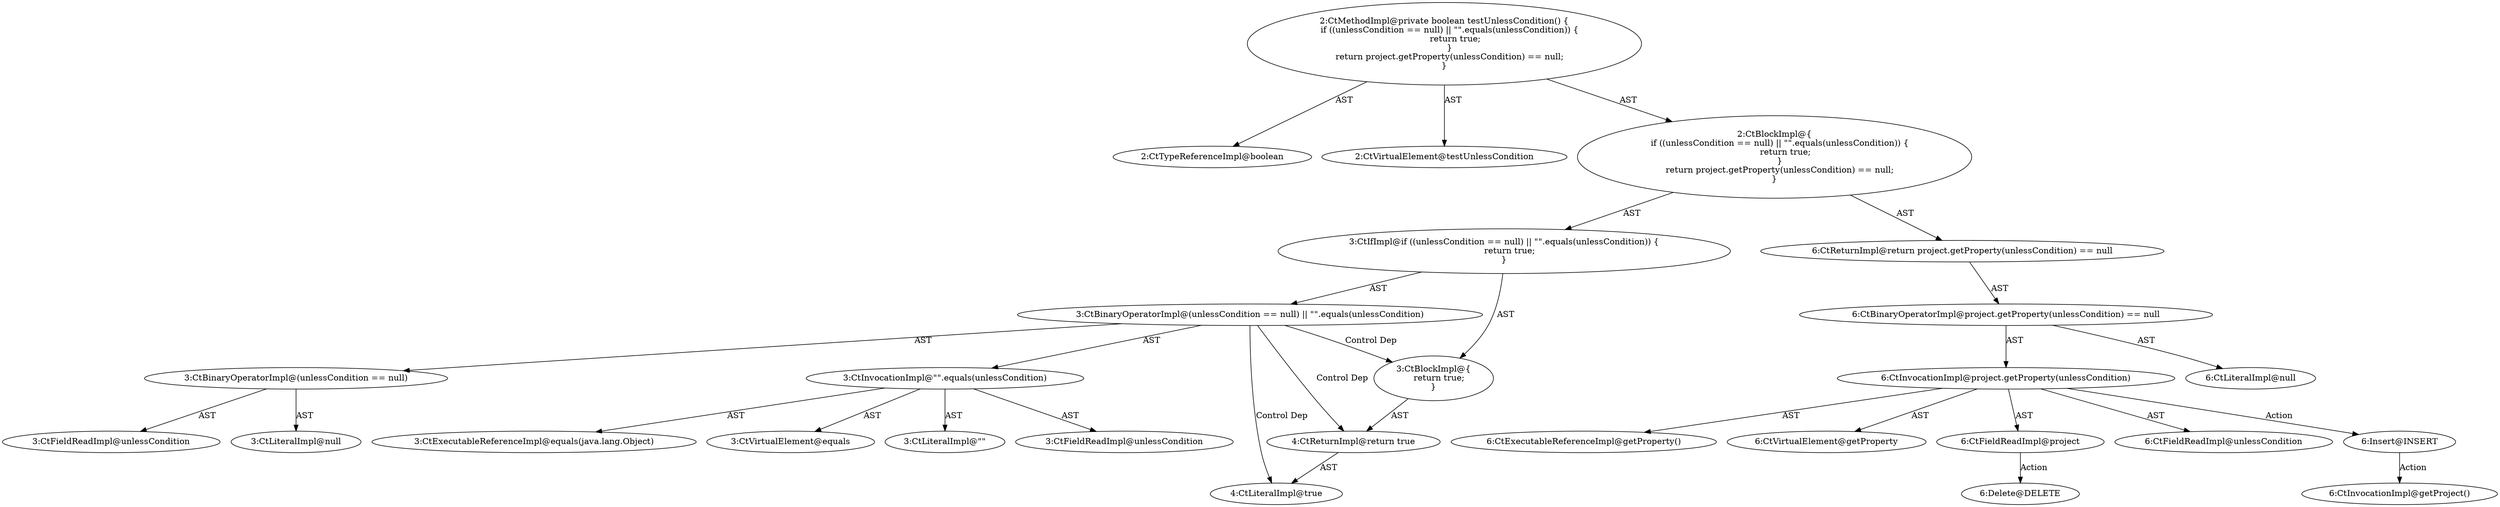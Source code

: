 digraph "testUnlessCondition#?" {
0 [label="2:CtTypeReferenceImpl@boolean" shape=ellipse]
1 [label="2:CtVirtualElement@testUnlessCondition" shape=ellipse]
2 [label="3:CtFieldReadImpl@unlessCondition" shape=ellipse]
3 [label="3:CtLiteralImpl@null" shape=ellipse]
4 [label="3:CtBinaryOperatorImpl@(unlessCondition == null)" shape=ellipse]
5 [label="3:CtExecutableReferenceImpl@equals(java.lang.Object)" shape=ellipse]
6 [label="3:CtVirtualElement@equals" shape=ellipse]
7 [label="3:CtLiteralImpl@\"\"" shape=ellipse]
8 [label="3:CtFieldReadImpl@unlessCondition" shape=ellipse]
9 [label="3:CtInvocationImpl@\"\".equals(unlessCondition)" shape=ellipse]
10 [label="3:CtBinaryOperatorImpl@(unlessCondition == null) || \"\".equals(unlessCondition)" shape=ellipse]
11 [label="4:CtLiteralImpl@true" shape=ellipse]
12 [label="4:CtReturnImpl@return true" shape=ellipse]
13 [label="3:CtBlockImpl@\{
    return true;
\}" shape=ellipse]
14 [label="3:CtIfImpl@if ((unlessCondition == null) || \"\".equals(unlessCondition)) \{
    return true;
\}" shape=ellipse]
15 [label="6:CtExecutableReferenceImpl@getProperty()" shape=ellipse]
16 [label="6:CtVirtualElement@getProperty" shape=ellipse]
17 [label="6:CtFieldReadImpl@project" shape=ellipse]
18 [label="6:CtFieldReadImpl@unlessCondition" shape=ellipse]
19 [label="6:CtInvocationImpl@project.getProperty(unlessCondition)" shape=ellipse]
20 [label="6:CtLiteralImpl@null" shape=ellipse]
21 [label="6:CtBinaryOperatorImpl@project.getProperty(unlessCondition) == null" shape=ellipse]
22 [label="6:CtReturnImpl@return project.getProperty(unlessCondition) == null" shape=ellipse]
23 [label="2:CtBlockImpl@\{
    if ((unlessCondition == null) || \"\".equals(unlessCondition)) \{
        return true;
    \}
    return project.getProperty(unlessCondition) == null;
\}" shape=ellipse]
24 [label="2:CtMethodImpl@private boolean testUnlessCondition() \{
    if ((unlessCondition == null) || \"\".equals(unlessCondition)) \{
        return true;
    \}
    return project.getProperty(unlessCondition) == null;
\}" shape=ellipse]
25 [label="6:Delete@DELETE" shape=ellipse]
26 [label="6:Insert@INSERT" shape=ellipse]
27 [label="6:CtInvocationImpl@getProject()" shape=ellipse]
4 -> 2 [label="AST"];
4 -> 3 [label="AST"];
9 -> 6 [label="AST"];
9 -> 7 [label="AST"];
9 -> 5 [label="AST"];
9 -> 8 [label="AST"];
10 -> 4 [label="AST"];
10 -> 9 [label="AST"];
10 -> 13 [label="Control Dep"];
10 -> 12 [label="Control Dep"];
10 -> 11 [label="Control Dep"];
12 -> 11 [label="AST"];
13 -> 12 [label="AST"];
14 -> 10 [label="AST"];
14 -> 13 [label="AST"];
17 -> 25 [label="Action"];
19 -> 16 [label="AST"];
19 -> 17 [label="AST"];
19 -> 15 [label="AST"];
19 -> 18 [label="AST"];
19 -> 26 [label="Action"];
21 -> 19 [label="AST"];
21 -> 20 [label="AST"];
22 -> 21 [label="AST"];
23 -> 14 [label="AST"];
23 -> 22 [label="AST"];
24 -> 1 [label="AST"];
24 -> 0 [label="AST"];
24 -> 23 [label="AST"];
26 -> 27 [label="Action"];
}